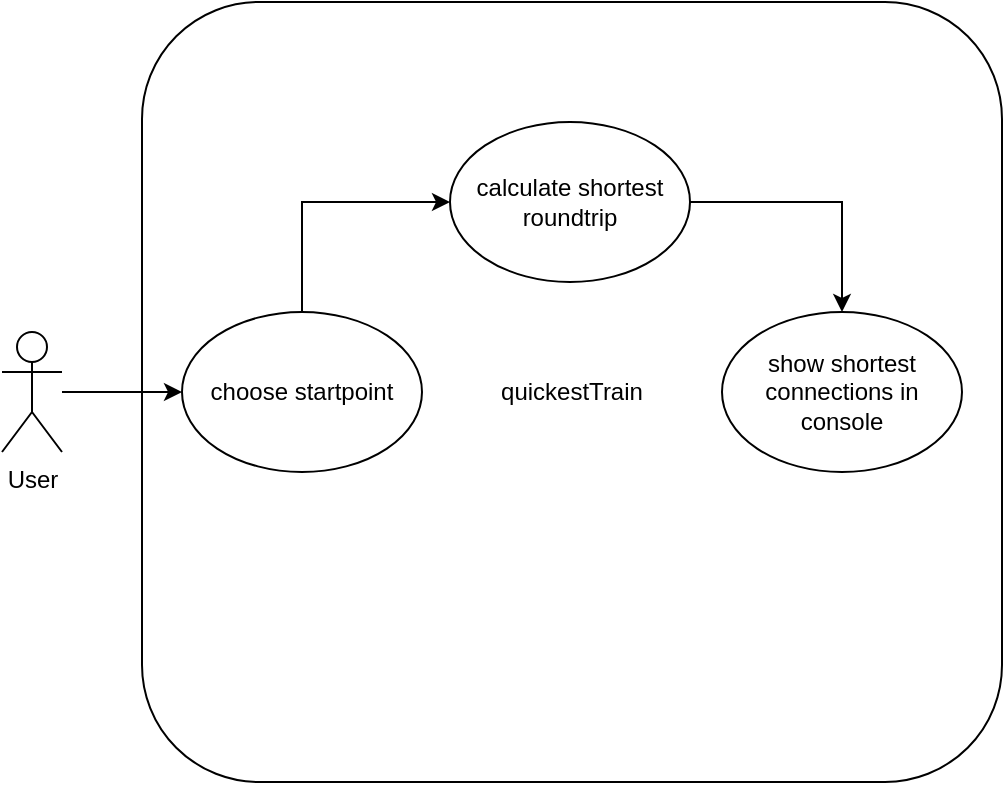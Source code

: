 <mxfile version="15.6.5" type="device"><diagram id="nM8sx3H1bu3HaKSzywSF" name="Page-1"><mxGraphModel dx="1038" dy="489" grid="1" gridSize="10" guides="1" tooltips="1" connect="1" arrows="1" fold="1" page="1" pageScale="1" pageWidth="827" pageHeight="1169" math="0" shadow="0"><root><mxCell id="0"/><mxCell id="1" parent="0"/><mxCell id="0Yc_84Rt8XZVsHgm--P--1" value="quickestTrain" style="rounded=1;whiteSpace=wrap;html=1;fillColor=default;strokeColor=default;fontColor=default;" parent="1" vertex="1"><mxGeometry x="200" y="50" width="430" height="390" as="geometry"/></mxCell><mxCell id="0Yc_84Rt8XZVsHgm--P--9" style="edgeStyle=orthogonalEdgeStyle;rounded=0;orthogonalLoop=1;jettySize=auto;html=1;labelBackgroundColor=default;fontColor=default;strokeColor=default;entryX=0;entryY=0.5;entryDx=0;entryDy=0;" parent="1" source="0Yc_84Rt8XZVsHgm--P--2" target="0Yc_84Rt8XZVsHgm--P--10" edge="1"><mxGeometry relative="1" as="geometry"><mxPoint x="240" y="245" as="targetPoint"/></mxGeometry></mxCell><mxCell id="0Yc_84Rt8XZVsHgm--P--2" value="User" style="shape=umlActor;html=1;verticalLabelPosition=bottom;verticalAlign=top;align=center;fontColor=default;strokeColor=default;fillColor=default;" parent="1" vertex="1"><mxGeometry x="130" y="215" width="30" height="60" as="geometry"/></mxCell><mxCell id="0Yc_84Rt8XZVsHgm--P--13" value="" style="edgeStyle=orthogonalEdgeStyle;rounded=0;orthogonalLoop=1;jettySize=auto;html=1;labelBackgroundColor=default;fontColor=default;strokeColor=default;entryX=0;entryY=0.5;entryDx=0;entryDy=0;" parent="1" source="0Yc_84Rt8XZVsHgm--P--10" target="0Yc_84Rt8XZVsHgm--P--12" edge="1"><mxGeometry relative="1" as="geometry"><Array as="points"><mxPoint x="280" y="150"/></Array></mxGeometry></mxCell><mxCell id="0Yc_84Rt8XZVsHgm--P--10" value="choose startpoint" style="ellipse;whiteSpace=wrap;html=1;fontColor=default;strokeColor=default;fillColor=default;" parent="1" vertex="1"><mxGeometry x="220" y="205" width="120" height="80" as="geometry"/></mxCell><mxCell id="0Yc_84Rt8XZVsHgm--P--15" value="" style="edgeStyle=orthogonalEdgeStyle;rounded=0;orthogonalLoop=1;jettySize=auto;html=1;labelBackgroundColor=default;fontColor=default;strokeColor=default;" parent="1" source="0Yc_84Rt8XZVsHgm--P--12" target="0Yc_84Rt8XZVsHgm--P--14" edge="1"><mxGeometry relative="1" as="geometry"/></mxCell><mxCell id="0Yc_84Rt8XZVsHgm--P--12" value="calculate shortest roundtrip" style="ellipse;whiteSpace=wrap;html=1;fontColor=default;strokeColor=default;fillColor=default;" parent="1" vertex="1"><mxGeometry x="354" y="110" width="120" height="80" as="geometry"/></mxCell><mxCell id="0Yc_84Rt8XZVsHgm--P--14" value="show shortest connections in console" style="ellipse;whiteSpace=wrap;html=1;fontColor=default;strokeColor=default;fillColor=default;" parent="1" vertex="1"><mxGeometry x="490" y="205" width="120" height="80" as="geometry"/></mxCell></root></mxGraphModel></diagram></mxfile>